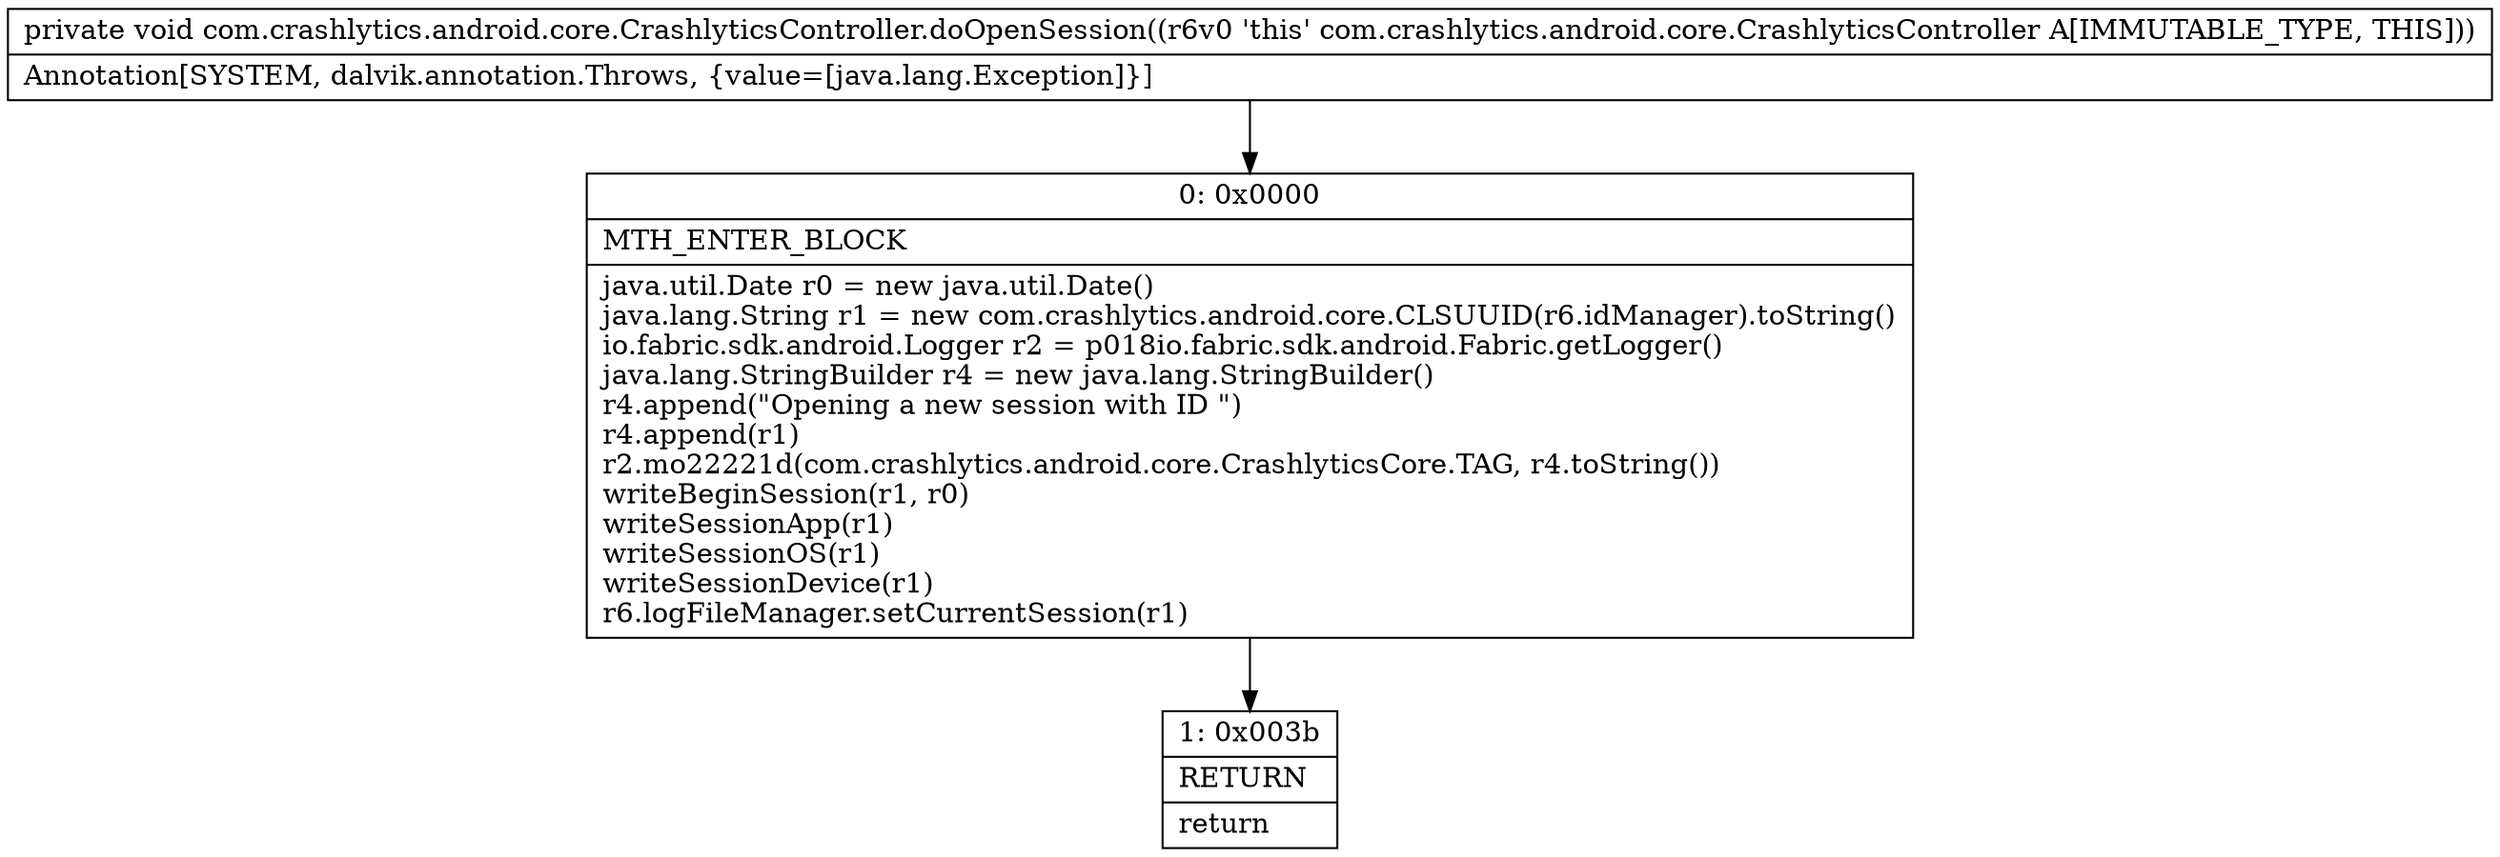 digraph "CFG forcom.crashlytics.android.core.CrashlyticsController.doOpenSession()V" {
Node_0 [shape=record,label="{0\:\ 0x0000|MTH_ENTER_BLOCK\l|java.util.Date r0 = new java.util.Date()\ljava.lang.String r1 = new com.crashlytics.android.core.CLSUUID(r6.idManager).toString()\lio.fabric.sdk.android.Logger r2 = p018io.fabric.sdk.android.Fabric.getLogger()\ljava.lang.StringBuilder r4 = new java.lang.StringBuilder()\lr4.append(\"Opening a new session with ID \")\lr4.append(r1)\lr2.mo22221d(com.crashlytics.android.core.CrashlyticsCore.TAG, r4.toString())\lwriteBeginSession(r1, r0)\lwriteSessionApp(r1)\lwriteSessionOS(r1)\lwriteSessionDevice(r1)\lr6.logFileManager.setCurrentSession(r1)\l}"];
Node_1 [shape=record,label="{1\:\ 0x003b|RETURN\l|return\l}"];
MethodNode[shape=record,label="{private void com.crashlytics.android.core.CrashlyticsController.doOpenSession((r6v0 'this' com.crashlytics.android.core.CrashlyticsController A[IMMUTABLE_TYPE, THIS]))  | Annotation[SYSTEM, dalvik.annotation.Throws, \{value=[java.lang.Exception]\}]\l}"];
MethodNode -> Node_0;
Node_0 -> Node_1;
}

